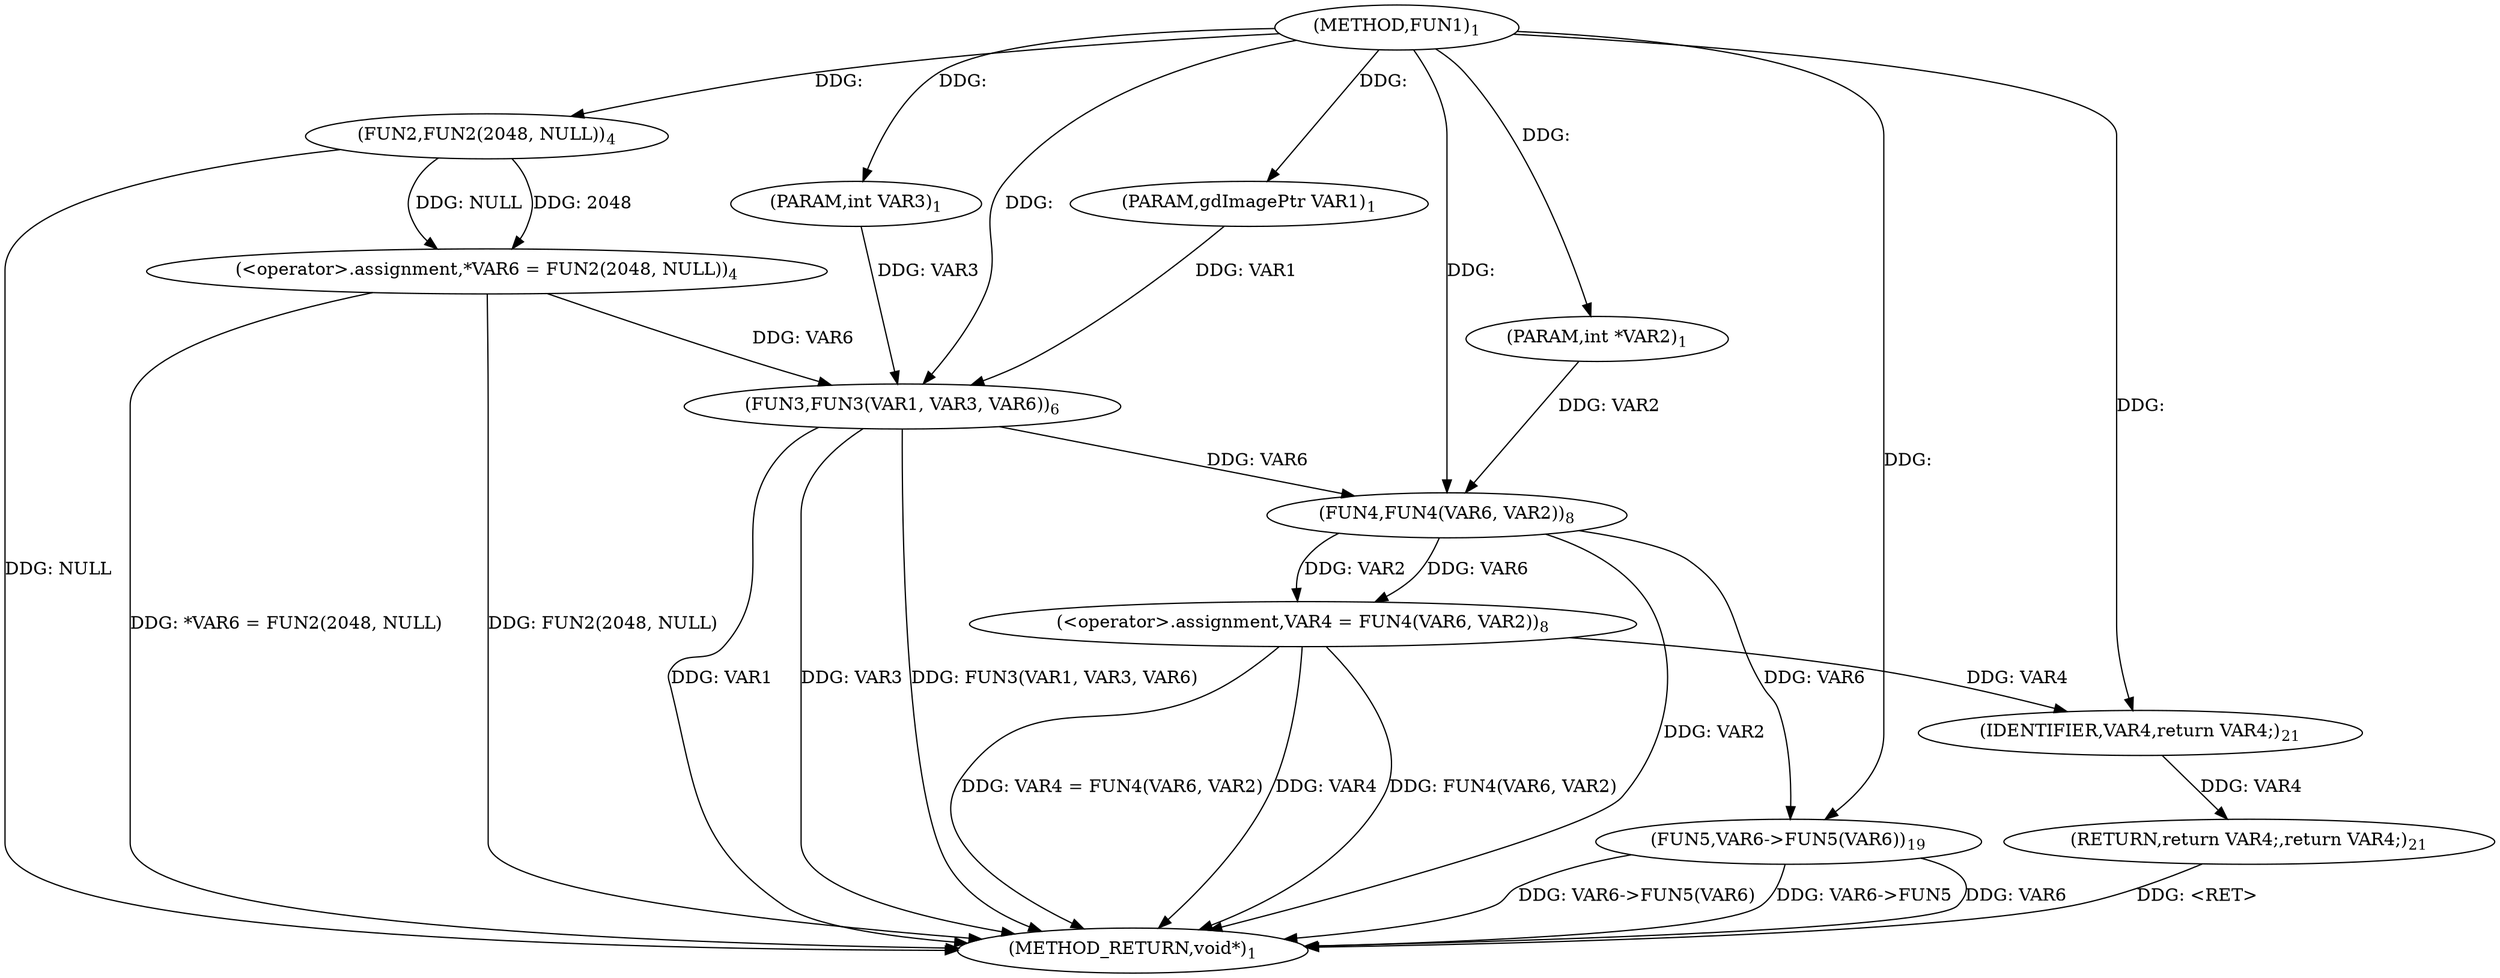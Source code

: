 digraph "FUN1" {  
"8" [label = <(METHOD,FUN1)<SUB>1</SUB>> ]
"36" [label = <(METHOD_RETURN,void*)<SUB>1</SUB>> ]
"9" [label = <(PARAM,gdImagePtr VAR1)<SUB>1</SUB>> ]
"10" [label = <(PARAM,int *VAR2)<SUB>1</SUB>> ]
"11" [label = <(PARAM,int VAR3)<SUB>1</SUB>> ]
"15" [label = <(&lt;operator&gt;.assignment,*VAR6 = FUN2(2048, NULL))<SUB>4</SUB>> ]
"20" [label = <(FUN3,FUN3(VAR1, VAR3, VAR6))<SUB>6</SUB>> ]
"24" [label = <(&lt;operator&gt;.assignment,VAR4 = FUN4(VAR6, VAR2))<SUB>8</SUB>> ]
"29" [label = <(FUN5,VAR6-&gt;FUN5(VAR6))<SUB>19</SUB>> ]
"34" [label = <(RETURN,return VAR4;,return VAR4;)<SUB>21</SUB>> ]
"35" [label = <(IDENTIFIER,VAR4,return VAR4;)<SUB>21</SUB>> ]
"17" [label = <(FUN2,FUN2(2048, NULL))<SUB>4</SUB>> ]
"26" [label = <(FUN4,FUN4(VAR6, VAR2))<SUB>8</SUB>> ]
  "34" -> "36"  [ label = "DDG: &lt;RET&gt;"] 
  "15" -> "36"  [ label = "DDG: FUN2(2048, NULL)"] 
  "15" -> "36"  [ label = "DDG: *VAR6 = FUN2(2048, NULL)"] 
  "20" -> "36"  [ label = "DDG: VAR1"] 
  "20" -> "36"  [ label = "DDG: VAR3"] 
  "20" -> "36"  [ label = "DDG: FUN3(VAR1, VAR3, VAR6)"] 
  "24" -> "36"  [ label = "DDG: VAR4"] 
  "26" -> "36"  [ label = "DDG: VAR2"] 
  "24" -> "36"  [ label = "DDG: FUN4(VAR6, VAR2)"] 
  "24" -> "36"  [ label = "DDG: VAR4 = FUN4(VAR6, VAR2)"] 
  "29" -> "36"  [ label = "DDG: VAR6-&gt;FUN5"] 
  "29" -> "36"  [ label = "DDG: VAR6"] 
  "29" -> "36"  [ label = "DDG: VAR6-&gt;FUN5(VAR6)"] 
  "17" -> "36"  [ label = "DDG: NULL"] 
  "8" -> "9"  [ label = "DDG: "] 
  "8" -> "10"  [ label = "DDG: "] 
  "8" -> "11"  [ label = "DDG: "] 
  "17" -> "15"  [ label = "DDG: 2048"] 
  "17" -> "15"  [ label = "DDG: NULL"] 
  "26" -> "24"  [ label = "DDG: VAR6"] 
  "26" -> "24"  [ label = "DDG: VAR2"] 
  "35" -> "34"  [ label = "DDG: VAR4"] 
  "9" -> "20"  [ label = "DDG: VAR1"] 
  "8" -> "20"  [ label = "DDG: "] 
  "11" -> "20"  [ label = "DDG: VAR3"] 
  "15" -> "20"  [ label = "DDG: VAR6"] 
  "26" -> "29"  [ label = "DDG: VAR6"] 
  "8" -> "29"  [ label = "DDG: "] 
  "24" -> "35"  [ label = "DDG: VAR4"] 
  "8" -> "35"  [ label = "DDG: "] 
  "8" -> "17"  [ label = "DDG: "] 
  "20" -> "26"  [ label = "DDG: VAR6"] 
  "8" -> "26"  [ label = "DDG: "] 
  "10" -> "26"  [ label = "DDG: VAR2"] 
}
